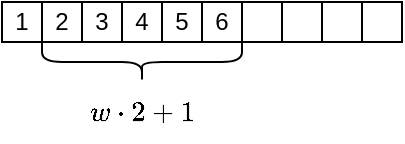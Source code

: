 <mxfile>
    <diagram id="IAnM-96dFj_IAW_dX9eM" name="Page-1">
        <mxGraphModel dx="284" dy="794" grid="1" gridSize="10" guides="1" tooltips="1" connect="1" arrows="1" fold="1" page="1" pageScale="1" pageWidth="850" pageHeight="1100" math="1" shadow="0">
            <root>
                <mxCell id="0"/>
                <mxCell id="1" parent="0"/>
                <mxCell id="10" value="1" style="whiteSpace=wrap;html=1;" vertex="1" parent="1">
                    <mxGeometry width="20" height="20" as="geometry"/>
                </mxCell>
                <mxCell id="11" value="2" style="whiteSpace=wrap;html=1;" vertex="1" parent="1">
                    <mxGeometry x="20" width="20" height="20" as="geometry"/>
                </mxCell>
                <mxCell id="12" value="3" style="whiteSpace=wrap;html=1;" vertex="1" parent="1">
                    <mxGeometry x="40" width="20" height="20" as="geometry"/>
                </mxCell>
                <mxCell id="13" value="4" style="whiteSpace=wrap;html=1;" vertex="1" parent="1">
                    <mxGeometry x="60" width="20" height="20" as="geometry"/>
                </mxCell>
                <mxCell id="14" value="5" style="whiteSpace=wrap;html=1;" vertex="1" parent="1">
                    <mxGeometry x="80" width="20" height="20" as="geometry"/>
                </mxCell>
                <mxCell id="15" value="6" style="whiteSpace=wrap;html=1;" vertex="1" parent="1">
                    <mxGeometry x="100" width="20" height="20" as="geometry"/>
                </mxCell>
                <mxCell id="16" value="" style="whiteSpace=wrap;html=1;" vertex="1" parent="1">
                    <mxGeometry x="120" width="20" height="20" as="geometry"/>
                </mxCell>
                <mxCell id="17" value="" style="whiteSpace=wrap;html=1;" vertex="1" parent="1">
                    <mxGeometry x="140" width="20" height="20" as="geometry"/>
                </mxCell>
                <mxCell id="18" value="" style="whiteSpace=wrap;html=1;" vertex="1" parent="1">
                    <mxGeometry x="160" width="20" height="20" as="geometry"/>
                </mxCell>
                <mxCell id="19" value="" style="whiteSpace=wrap;html=1;" vertex="1" parent="1">
                    <mxGeometry x="180" width="20" height="20" as="geometry"/>
                </mxCell>
                <mxCell id="21" value="" style="shape=curlyBracket;whiteSpace=wrap;html=1;rounded=1;labelPosition=left;verticalLabelPosition=middle;align=right;verticalAlign=middle;rotation=-90;" vertex="1" parent="1">
                    <mxGeometry x="60" y="-20" width="20" height="100" as="geometry"/>
                </mxCell>
                <mxCell id="24" value="$$w \cdot 2 + 1$$" style="text;html=1;align=center;verticalAlign=middle;resizable=0;points=[];autosize=1;strokeColor=none;fillColor=none;" vertex="1" parent="1">
                    <mxGeometry x="10" y="40" width="120" height="30" as="geometry"/>
                </mxCell>
            </root>
        </mxGraphModel>
    </diagram>
</mxfile>